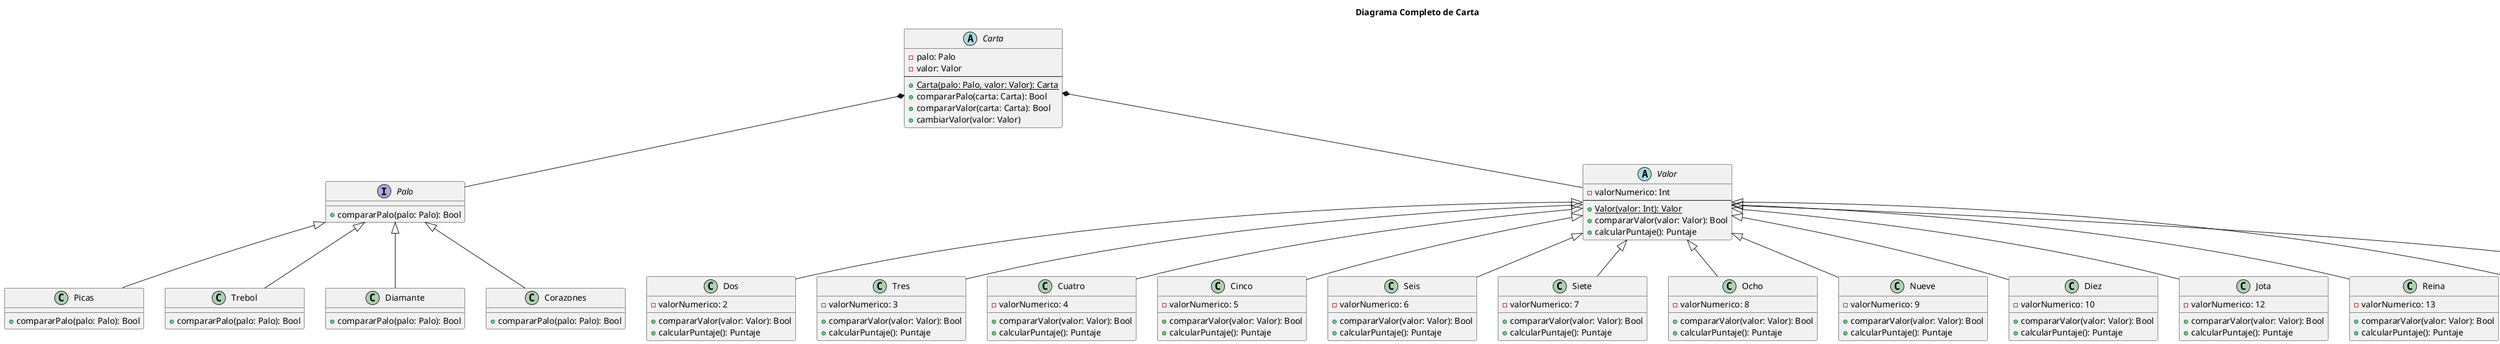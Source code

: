 @startuml carta
title Diagrama Completo de Carta

abstract class Carta {
    - palo: Palo
    - valor: Valor
    ---
    + {static} Carta(palo: Palo, valor: Valor): Carta
    + compararPalo(carta: Carta): Bool
    + compararValor(carta: Carta): Bool
    + cambiarValor(valor: Valor)
}

interface Palo {
    + compararPalo(palo: Palo): Bool
}

abstract class Valor {
    - valorNumerico: Int
    ---
    + {static} Valor(valor: Int): Valor
    + compararValor(valor: Valor): Bool
    + calcularPuntaje(): Puntaje
}

' Clases concretas de Palo con implementación del método compararPalo
class Picas extends Palo {
    + compararPalo(palo: Palo): Bool
}

class Trebol extends Palo {
    + compararPalo(palo: Palo): Bool
}

class Diamante extends Palo {
    + compararPalo(palo: Palo): Bool
}

class Corazones extends Palo {
    + compararPalo(palo: Palo): Bool
}

' Clases concretas de Valor con valorNumerico y métodos especificados
class Dos extends Valor {
    - valorNumerico: 2
    + compararValor(valor: Valor): Bool
    + calcularPuntaje(): Puntaje
}

class Tres extends Valor {
    - valorNumerico: 3
    + compararValor(valor: Valor): Bool
    + calcularPuntaje(): Puntaje
}

class Cuatro extends Valor {
    - valorNumerico: 4
    + compararValor(valor: Valor): Bool
    + calcularPuntaje(): Puntaje
}

class Cinco extends Valor {
    - valorNumerico: 5
    + compararValor(valor: Valor): Bool
    + calcularPuntaje(): Puntaje
}

class Seis extends Valor {
    - valorNumerico: 6
    + compararValor(valor: Valor): Bool
    + calcularPuntaje(): Puntaje
}

class Siete extends Valor {
    - valorNumerico: 7
    + compararValor(valor: Valor): Bool
    + calcularPuntaje(): Puntaje
}

class Ocho extends Valor {
    - valorNumerico: 8
    + compararValor(valor: Valor): Bool
    + calcularPuntaje(): Puntaje
}

class Nueve extends Valor {
    - valorNumerico: 9
    + compararValor(valor: Valor): Bool
    + calcularPuntaje(): Puntaje
}

class Diez extends Valor {
    - valorNumerico: 10
    + compararValor(valor: Valor): Bool
    + calcularPuntaje(): Puntaje
}

class Jota extends Valor {
    - valorNumerico: 12
    + compararValor(valor: Valor): Bool
    + calcularPuntaje(): Puntaje
}

class Reina extends Valor {
    - valorNumerico: 13
    + compararValor(valor: Valor): Bool
    + calcularPuntaje(): Puntaje
}

class Rey extends Valor {
    - valorNumerico: 14
    + compararValor(valor: Valor): Bool
    + calcularPuntaje(): Puntaje
}

class As extends Valor {
    - valorNumerico: 11
    + compararValor(valor: Valor): Bool
    + calcularPuntaje(): Puntaje
}

Carta *-- Palo
Carta *-- Valor

@enduml
